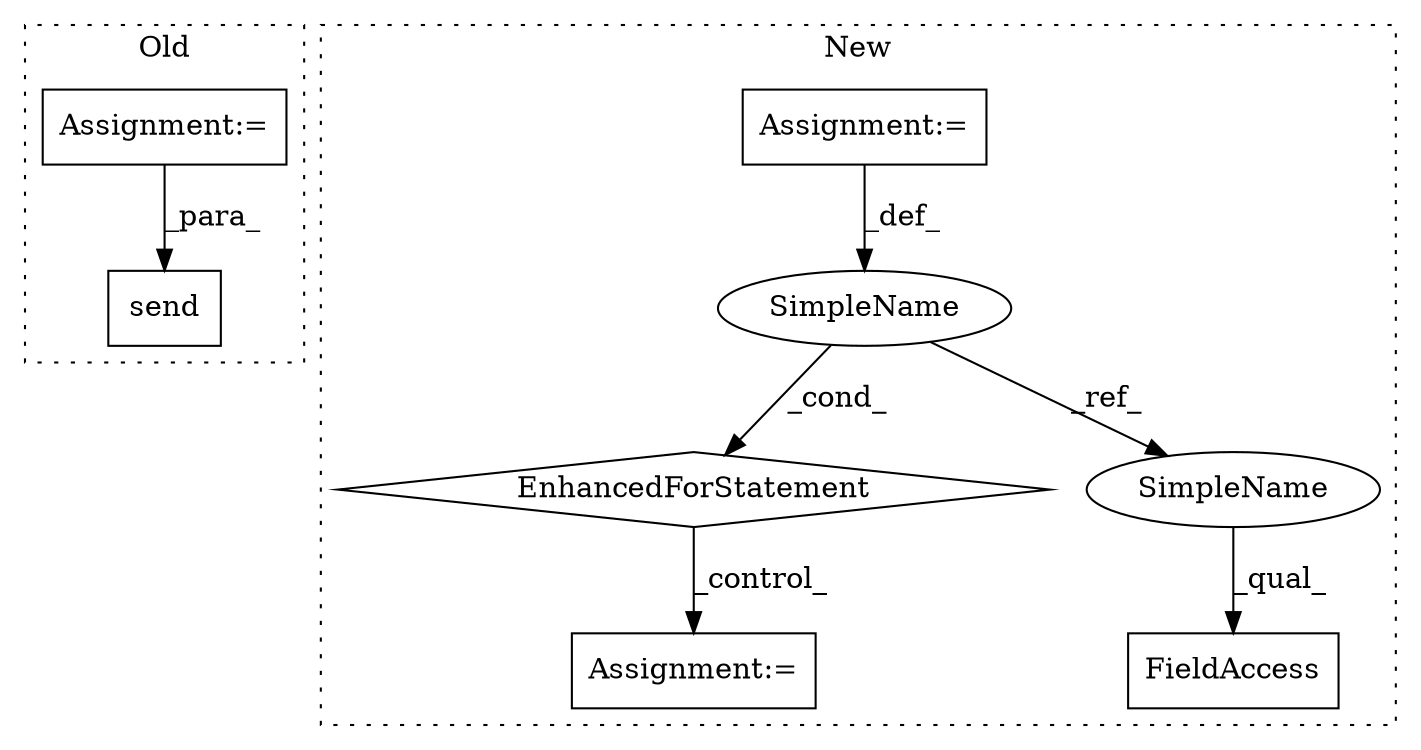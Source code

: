 digraph G {
subgraph cluster0 {
1 [label="send" a="32" s="38968,39042" l="5,1" shape="box"];
7 [label="Assignment:=" a="7" s="38875" l="1" shape="box"];
label = "Old";
style="dotted";
}
subgraph cluster1 {
2 [label="EnhancedForStatement" a="70" s="44127,44211" l="65,2" shape="diamond"];
3 [label="Assignment:=" a="7" s="37941" l="11" shape="box"];
4 [label="FieldAccess" a="22" s="44227" l="10" shape="box"];
5 [label="SimpleName" a="42" s="44196" l="1" shape="ellipse"];
6 [label="Assignment:=" a="7" s="44250" l="1" shape="box"];
8 [label="SimpleName" a="42" s="44227" l="1" shape="ellipse"];
label = "New";
style="dotted";
}
2 -> 6 [label="_control_"];
3 -> 5 [label="_def_"];
5 -> 2 [label="_cond_"];
5 -> 8 [label="_ref_"];
7 -> 1 [label="_para_"];
8 -> 4 [label="_qual_"];
}
